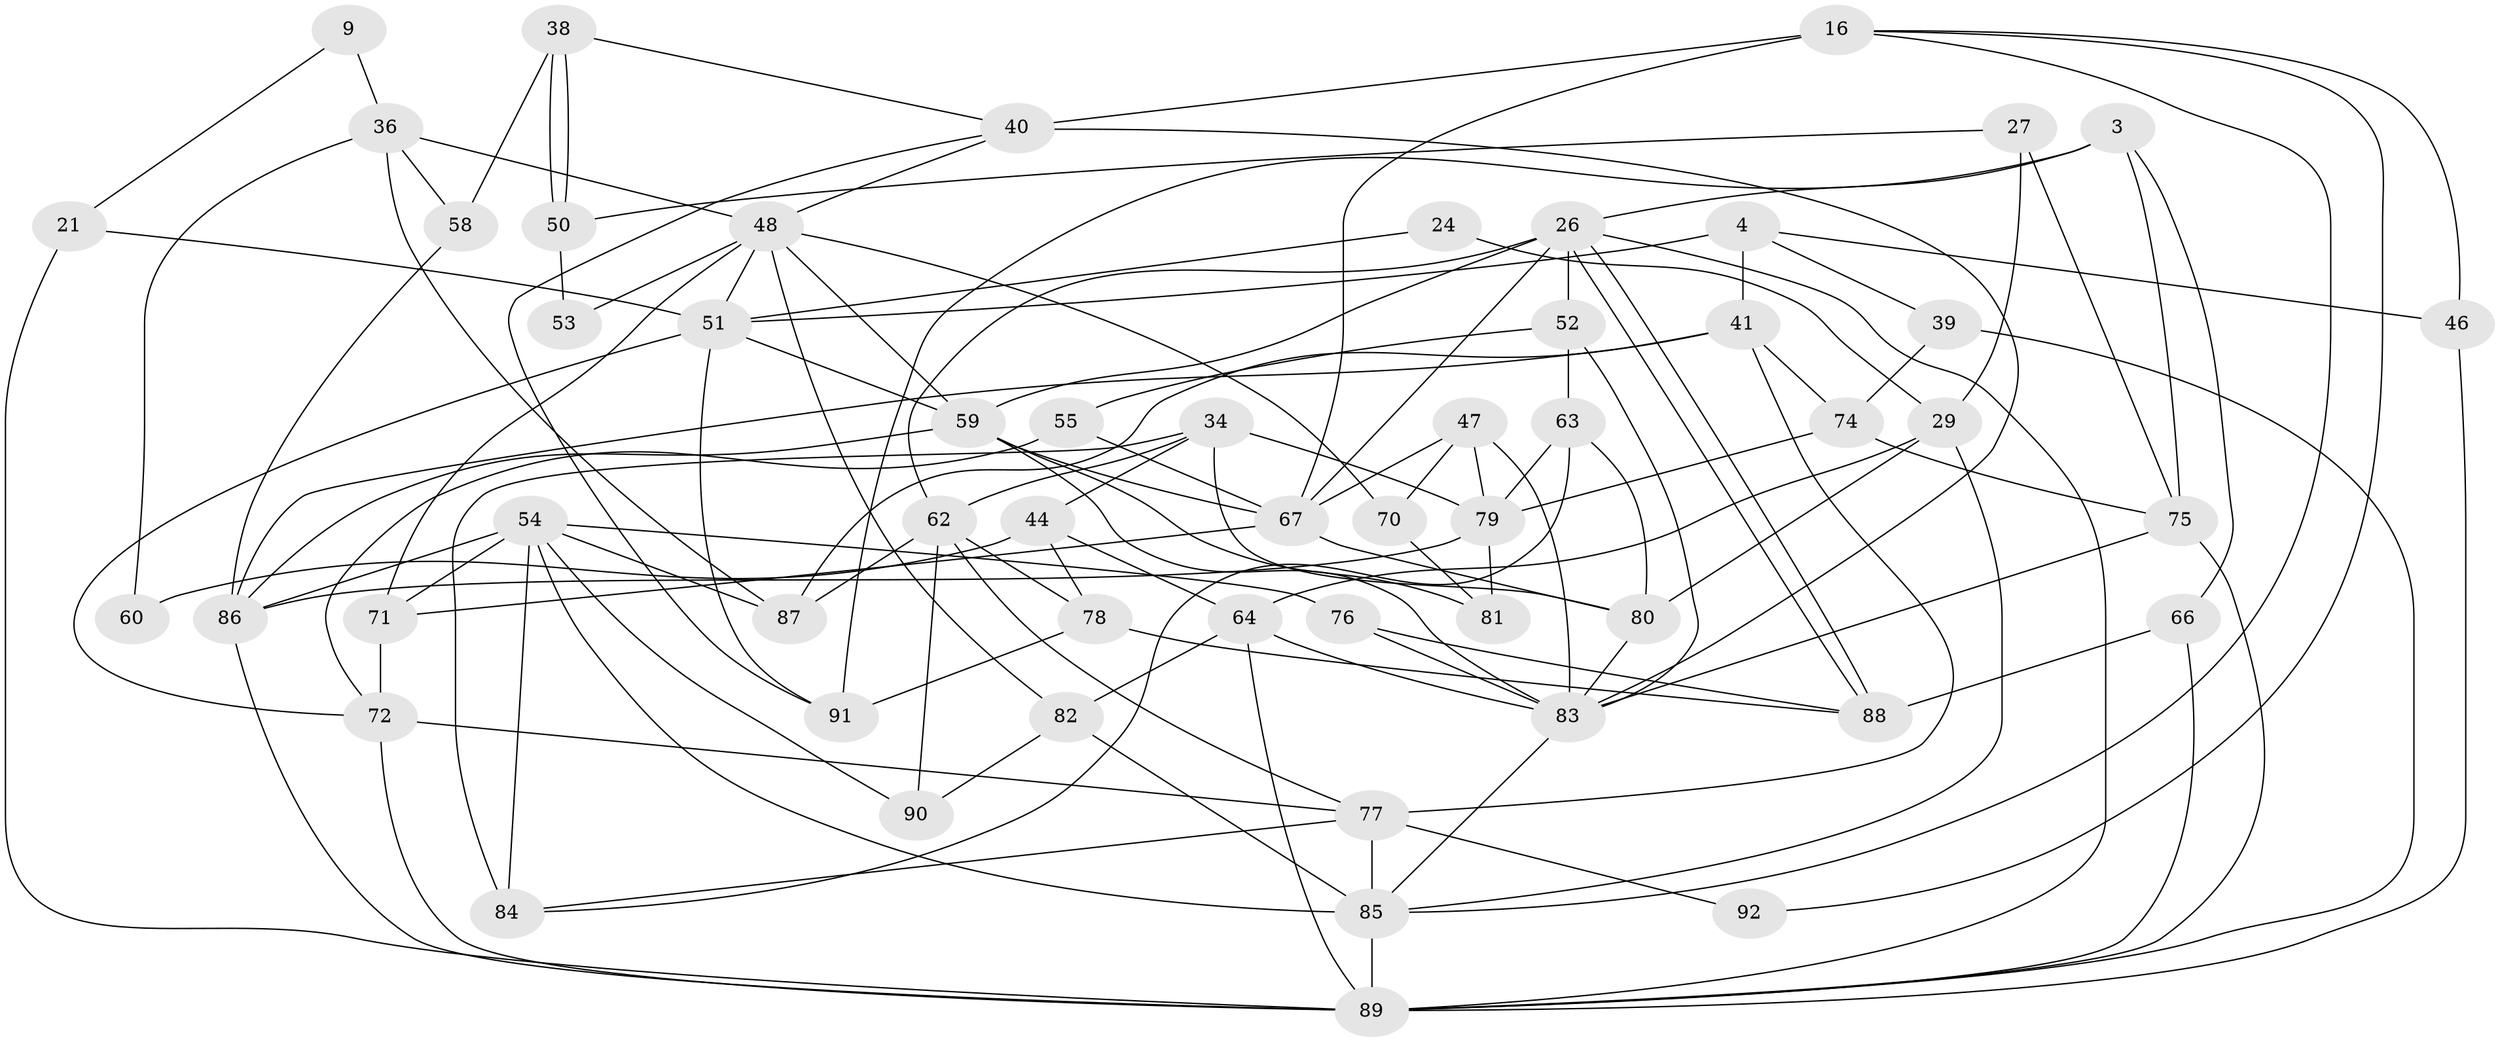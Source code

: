 // original degree distribution, {3: 0.31521739130434784, 5: 0.1956521739130435, 4: 0.32608695652173914, 2: 0.06521739130434782, 6: 0.05434782608695652, 8: 0.010869565217391304, 7: 0.03260869565217391}
// Generated by graph-tools (version 1.1) at 2025/52/03/04/25 21:52:40]
// undirected, 55 vertices, 126 edges
graph export_dot {
graph [start="1"]
  node [color=gray90,style=filled];
  3;
  4;
  9;
  16;
  21;
  24;
  26 [super="+14"];
  27;
  29 [super="+11"];
  34;
  36;
  38;
  39;
  40 [super="+28"];
  41;
  44;
  46;
  47 [super="+45"];
  48 [super="+33"];
  50;
  51 [super="+43"];
  52 [super="+12"];
  53;
  54 [super="+22"];
  55 [super="+31"];
  58;
  59 [super="+42"];
  60;
  62 [super="+25"];
  63;
  64;
  66;
  67 [super="+18"];
  70;
  71;
  72 [super="+8"];
  74;
  75 [super="+19"];
  76;
  77 [super="+2"];
  78;
  79 [super="+30"];
  80 [super="+37"];
  81;
  82 [super="+65"];
  83 [super="+32+23+57"];
  84 [super="+1+10"];
  85 [super="+69"];
  86 [super="+20"];
  87 [super="+68"];
  88;
  89 [super="+61"];
  90;
  91 [super="+73"];
  92;
  3 -- 66;
  3 -- 91 [weight=2];
  3 -- 26;
  3 -- 75;
  4 -- 51 [weight=2];
  4 -- 46;
  4 -- 39;
  4 -- 41;
  9 -- 36;
  9 -- 21;
  16 -- 40 [weight=2];
  16 -- 46;
  16 -- 92;
  16 -- 85;
  16 -- 67;
  21 -- 51 [weight=2];
  21 -- 89 [weight=2];
  24 -- 29;
  24 -- 51;
  26 -- 88;
  26 -- 88;
  26 -- 67;
  26 -- 89;
  26 -- 52 [weight=2];
  26 -- 62;
  26 -- 59;
  27 -- 29 [weight=2];
  27 -- 50;
  27 -- 75;
  29 -- 80;
  29 -- 64;
  29 -- 85;
  34 -- 44;
  34 -- 62;
  34 -- 80 [weight=2];
  34 -- 84 [weight=2];
  34 -- 79;
  36 -- 58;
  36 -- 60;
  36 -- 87 [weight=2];
  36 -- 48;
  38 -- 58;
  38 -- 50;
  38 -- 50;
  38 -- 40;
  39 -- 74;
  39 -- 89;
  40 -- 83;
  40 -- 91;
  40 -- 48;
  41 -- 74;
  41 -- 77;
  41 -- 86;
  41 -- 87;
  44 -- 64;
  44 -- 78;
  44 -- 60;
  46 -- 89;
  47 -- 70 [weight=2];
  47 -- 83;
  47 -- 79 [weight=2];
  47 -- 67;
  48 -- 70 [weight=2];
  48 -- 51;
  48 -- 53;
  48 -- 71;
  48 -- 82;
  48 -- 59;
  50 -- 53;
  51 -- 72;
  51 -- 91;
  51 -- 59;
  52 -- 55;
  52 -- 63;
  52 -- 83 [weight=2];
  54 -- 84 [weight=2];
  54 -- 86;
  54 -- 71;
  54 -- 76;
  54 -- 85 [weight=2];
  54 -- 87;
  54 -- 90;
  55 -- 72;
  55 -- 67;
  58 -- 86;
  59 -- 83 [weight=2];
  59 -- 81;
  59 -- 86;
  59 -- 67;
  62 -- 90;
  62 -- 87;
  62 -- 78;
  62 -- 77;
  63 -- 80;
  63 -- 84;
  63 -- 79;
  64 -- 83;
  64 -- 82;
  64 -- 89;
  66 -- 88;
  66 -- 89;
  67 -- 80 [weight=2];
  67 -- 71;
  70 -- 81;
  71 -- 72;
  72 -- 77;
  72 -- 89;
  74 -- 75;
  74 -- 79;
  75 -- 89;
  75 -- 83;
  76 -- 88;
  76 -- 83;
  77 -- 84;
  77 -- 92;
  77 -- 85 [weight=2];
  78 -- 88;
  78 -- 91;
  79 -- 81;
  79 -- 86;
  80 -- 83;
  82 -- 85 [weight=2];
  82 -- 90;
  83 -- 85;
  85 -- 89;
  86 -- 89;
}
